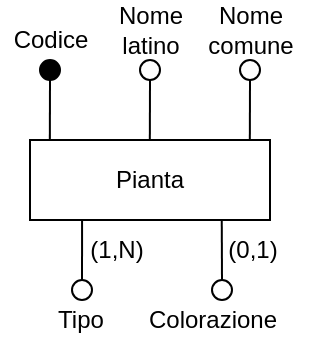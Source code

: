 <mxfile version="16.6.6" type="github">
  <diagram id="gLOBmDLkk0vAOkrKWhRu" name="Page-1">
    <mxGraphModel dx="346" dy="182" grid="1" gridSize="10" guides="1" tooltips="1" connect="1" arrows="1" fold="1" page="1" pageScale="1" pageWidth="1169" pageHeight="827" math="0" shadow="0">
      <root>
        <mxCell id="0" />
        <mxCell id="1" parent="0" />
        <mxCell id="DbTr9elyAyha2Na49rAj-1" value="Pianta" style="rounded=0;whiteSpace=wrap;html=1;strokeWidth=1;perimeterSpacing=0;" vertex="1" parent="1">
          <mxGeometry x="519" y="120" width="120" height="40" as="geometry" />
        </mxCell>
        <mxCell id="DbTr9elyAyha2Na49rAj-2" value="" style="endArrow=none;html=1;rounded=0;fillColor=#000000;entryX=0.166;entryY=0;entryDx=0;entryDy=0;entryPerimeter=0;exitX=0.5;exitY=1;exitDx=0;exitDy=0;" edge="1" parent="1" source="DbTr9elyAyha2Na49rAj-3">
          <mxGeometry width="50" height="50" relative="1" as="geometry">
            <mxPoint x="529" y="100" as="sourcePoint" />
            <mxPoint x="528.92" y="120" as="targetPoint" />
          </mxGeometry>
        </mxCell>
        <mxCell id="DbTr9elyAyha2Na49rAj-3" value="" style="ellipse;whiteSpace=wrap;html=1;aspect=fixed;strokeWidth=1;fillColor=#000000;" vertex="1" parent="1">
          <mxGeometry x="524" y="80" width="10" height="10" as="geometry" />
        </mxCell>
        <mxCell id="DbTr9elyAyha2Na49rAj-4" value="Codice" style="text;html=1;align=center;verticalAlign=middle;resizable=0;points=[];autosize=1;strokeColor=none;fillColor=none;" vertex="1" parent="1">
          <mxGeometry x="504" y="60" width="50" height="20" as="geometry" />
        </mxCell>
        <mxCell id="DbTr9elyAyha2Na49rAj-5" value="" style="endArrow=none;html=1;rounded=0;fillColor=#000000;entryX=0.166;entryY=0;entryDx=0;entryDy=0;entryPerimeter=0;exitX=0.5;exitY=1;exitDx=0;exitDy=0;" edge="1" parent="1" source="DbTr9elyAyha2Na49rAj-6">
          <mxGeometry width="50" height="50" relative="1" as="geometry">
            <mxPoint x="579" y="100" as="sourcePoint" />
            <mxPoint x="578.92" y="120" as="targetPoint" />
          </mxGeometry>
        </mxCell>
        <mxCell id="DbTr9elyAyha2Na49rAj-6" value="" style="ellipse;whiteSpace=wrap;html=1;aspect=fixed;strokeWidth=1;fillColor=none;" vertex="1" parent="1">
          <mxGeometry x="574" y="80" width="10" height="10" as="geometry" />
        </mxCell>
        <mxCell id="DbTr9elyAyha2Na49rAj-7" value="Nome &lt;br&gt;latino" style="text;html=1;align=center;verticalAlign=middle;resizable=0;points=[];autosize=1;strokeColor=none;fillColor=none;" vertex="1" parent="1">
          <mxGeometry x="554" y="50" width="50" height="30" as="geometry" />
        </mxCell>
        <mxCell id="DbTr9elyAyha2Na49rAj-8" value="" style="endArrow=none;html=1;rounded=0;fillColor=#000000;entryX=0.166;entryY=0;entryDx=0;entryDy=0;entryPerimeter=0;exitX=0.5;exitY=1;exitDx=0;exitDy=0;" edge="1" parent="1" source="DbTr9elyAyha2Na49rAj-9">
          <mxGeometry width="50" height="50" relative="1" as="geometry">
            <mxPoint x="629" y="100" as="sourcePoint" />
            <mxPoint x="628.92" y="120" as="targetPoint" />
          </mxGeometry>
        </mxCell>
        <mxCell id="DbTr9elyAyha2Na49rAj-9" value="" style="ellipse;whiteSpace=wrap;html=1;aspect=fixed;strokeWidth=1;fillColor=none;" vertex="1" parent="1">
          <mxGeometry x="624" y="80" width="10" height="10" as="geometry" />
        </mxCell>
        <mxCell id="DbTr9elyAyha2Na49rAj-10" value="Nome &lt;br&gt;comune" style="text;html=1;align=center;verticalAlign=middle;resizable=0;points=[];autosize=1;strokeColor=none;fillColor=none;" vertex="1" parent="1">
          <mxGeometry x="599" y="50" width="60" height="30" as="geometry" />
        </mxCell>
        <mxCell id="DbTr9elyAyha2Na49rAj-12" value="" style="ellipse;whiteSpace=wrap;html=1;aspect=fixed;strokeWidth=1;fillColor=none;" vertex="1" parent="1">
          <mxGeometry x="540" y="190" width="10" height="10" as="geometry" />
        </mxCell>
        <mxCell id="DbTr9elyAyha2Na49rAj-13" value="" style="ellipse;whiteSpace=wrap;html=1;aspect=fixed;strokeWidth=1;fillColor=none;" vertex="1" parent="1">
          <mxGeometry x="610" y="190" width="10" height="10" as="geometry" />
        </mxCell>
        <mxCell id="DbTr9elyAyha2Na49rAj-14" value="" style="endArrow=none;html=1;rounded=0;exitX=0.5;exitY=0;exitDx=0;exitDy=0;entryX=0.217;entryY=0.998;entryDx=0;entryDy=0;entryPerimeter=0;" edge="1" parent="1" source="DbTr9elyAyha2Na49rAj-12" target="DbTr9elyAyha2Na49rAj-1">
          <mxGeometry width="50" height="50" relative="1" as="geometry">
            <mxPoint x="550" y="200" as="sourcePoint" />
            <mxPoint x="545.08" y="160.8" as="targetPoint" />
          </mxGeometry>
        </mxCell>
        <mxCell id="DbTr9elyAyha2Na49rAj-15" value="Tipo" style="text;html=1;align=center;verticalAlign=middle;resizable=0;points=[];autosize=1;strokeColor=none;fillColor=none;" vertex="1" parent="1">
          <mxGeometry x="524" y="200" width="40" height="20" as="geometry" />
        </mxCell>
        <mxCell id="DbTr9elyAyha2Na49rAj-16" value="" style="endArrow=none;html=1;rounded=0;exitX=0.5;exitY=0;exitDx=0;exitDy=0;entryX=0.799;entryY=1.003;entryDx=0;entryDy=0;entryPerimeter=0;" edge="1" parent="1" source="DbTr9elyAyha2Na49rAj-13" target="DbTr9elyAyha2Na49rAj-1">
          <mxGeometry width="50" height="50" relative="1" as="geometry">
            <mxPoint x="560" y="220" as="sourcePoint" />
            <mxPoint x="610" y="170" as="targetPoint" />
          </mxGeometry>
        </mxCell>
        <mxCell id="DbTr9elyAyha2Na49rAj-17" value="Colorazione" style="text;html=1;align=center;verticalAlign=middle;resizable=0;points=[];autosize=1;strokeColor=none;fillColor=none;" vertex="1" parent="1">
          <mxGeometry x="570" y="200" width="80" height="20" as="geometry" />
        </mxCell>
        <mxCell id="DbTr9elyAyha2Na49rAj-18" value="(1,N)" style="text;html=1;align=center;verticalAlign=middle;resizable=0;points=[];autosize=1;strokeColor=none;fillColor=none;" vertex="1" parent="1">
          <mxGeometry x="542" y="165" width="40" height="20" as="geometry" />
        </mxCell>
        <mxCell id="DbTr9elyAyha2Na49rAj-19" value="(0,1)" style="text;html=1;align=center;verticalAlign=middle;resizable=0;points=[];autosize=1;strokeColor=none;fillColor=none;" vertex="1" parent="1">
          <mxGeometry x="610" y="165" width="40" height="20" as="geometry" />
        </mxCell>
      </root>
    </mxGraphModel>
  </diagram>
</mxfile>
